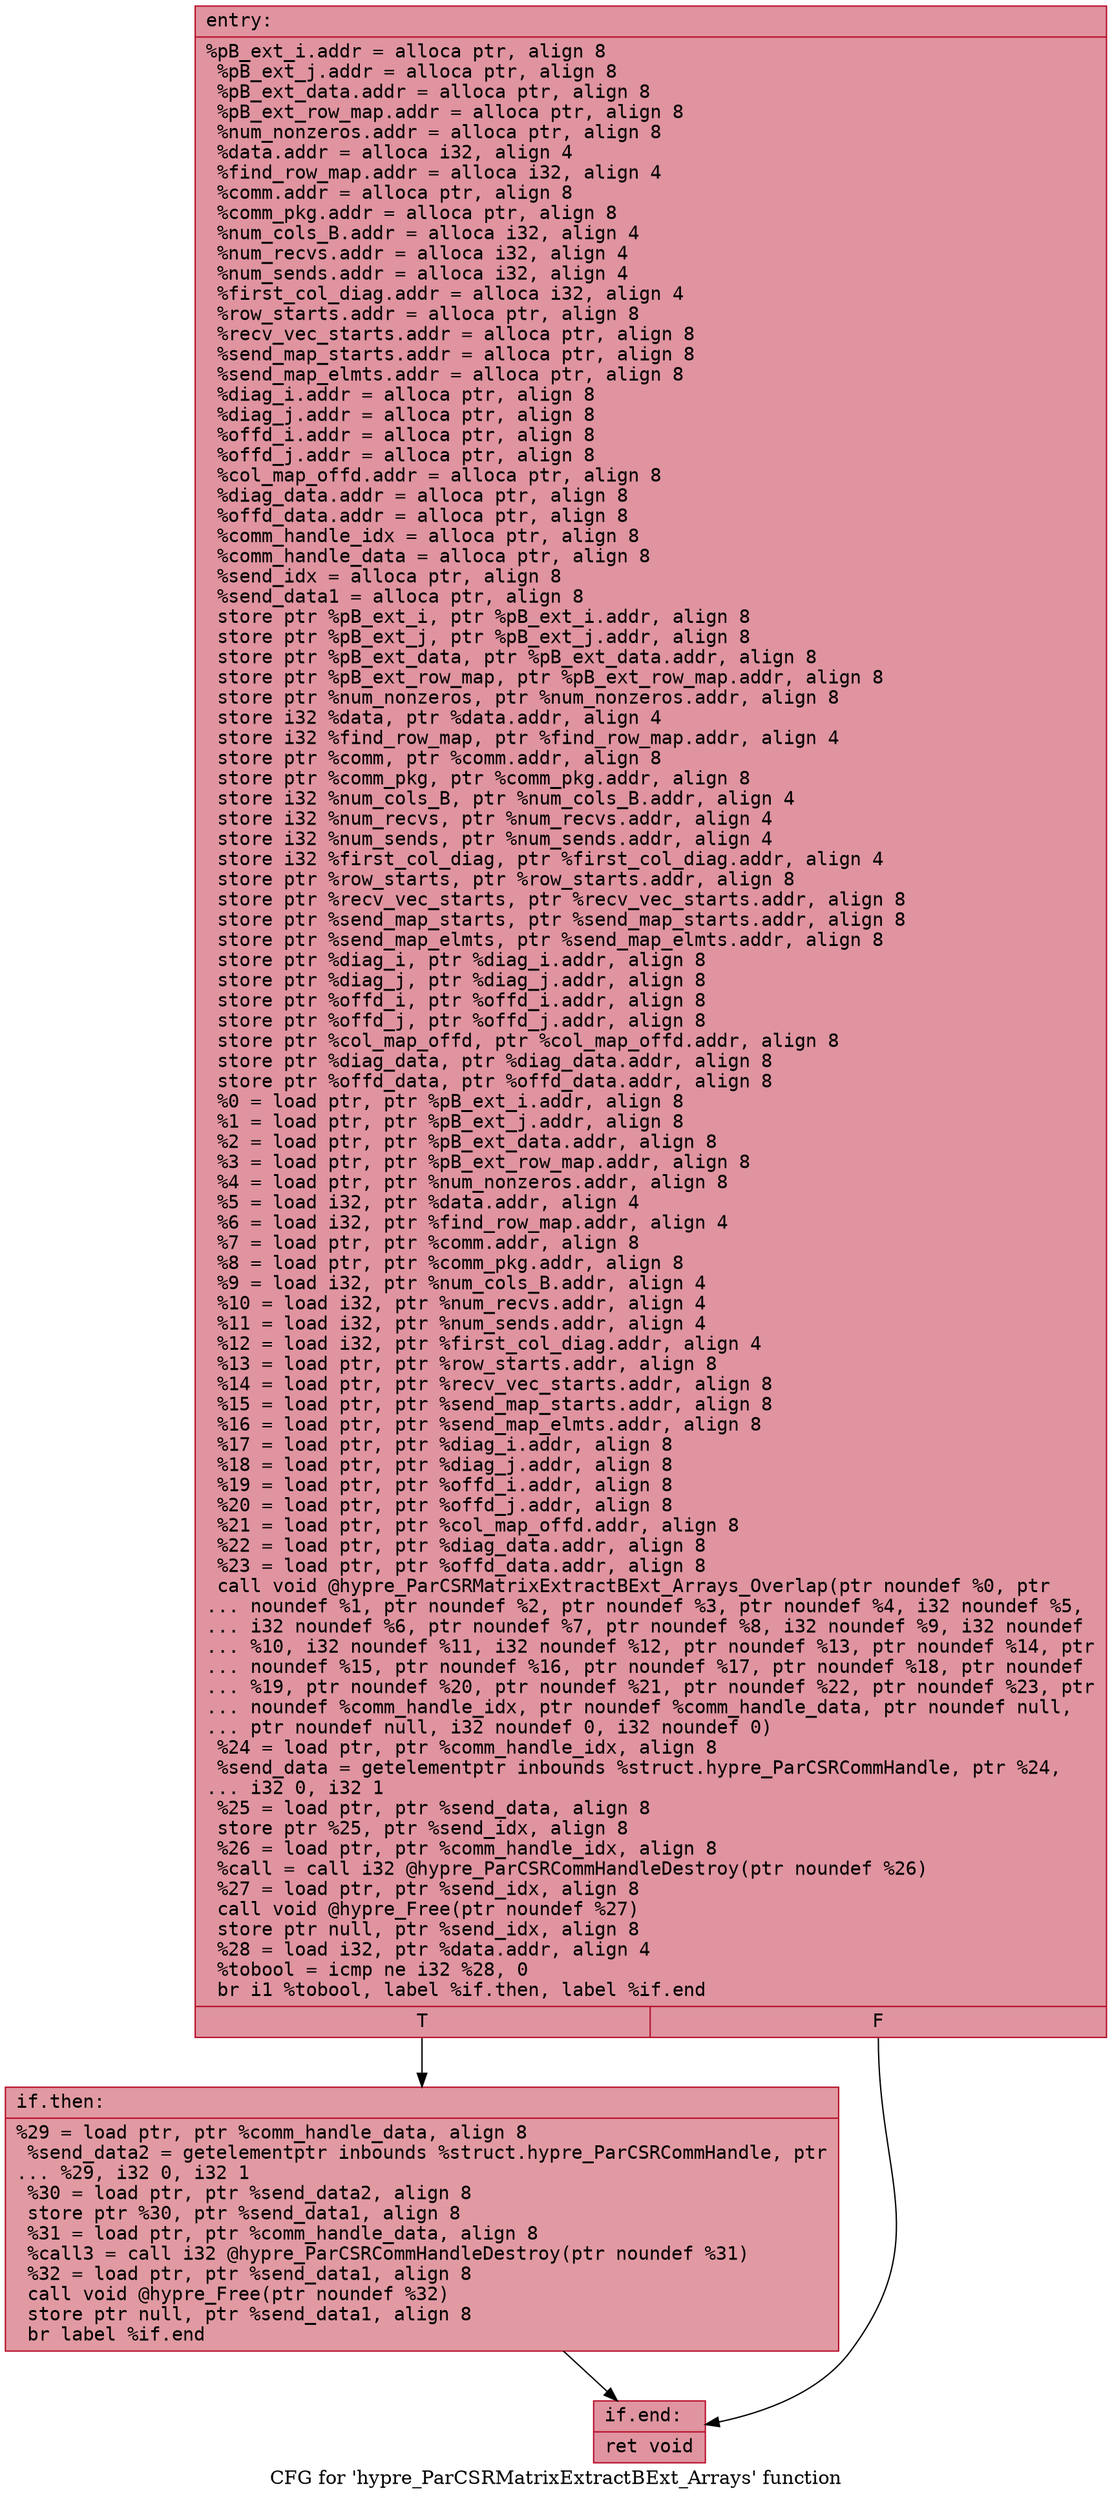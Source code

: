 digraph "CFG for 'hypre_ParCSRMatrixExtractBExt_Arrays' function" {
	label="CFG for 'hypre_ParCSRMatrixExtractBExt_Arrays' function";

	Node0x55acc0c1b250 [shape=record,color="#b70d28ff", style=filled, fillcolor="#b70d2870" fontname="Courier",label="{entry:\l|  %pB_ext_i.addr = alloca ptr, align 8\l  %pB_ext_j.addr = alloca ptr, align 8\l  %pB_ext_data.addr = alloca ptr, align 8\l  %pB_ext_row_map.addr = alloca ptr, align 8\l  %num_nonzeros.addr = alloca ptr, align 8\l  %data.addr = alloca i32, align 4\l  %find_row_map.addr = alloca i32, align 4\l  %comm.addr = alloca ptr, align 8\l  %comm_pkg.addr = alloca ptr, align 8\l  %num_cols_B.addr = alloca i32, align 4\l  %num_recvs.addr = alloca i32, align 4\l  %num_sends.addr = alloca i32, align 4\l  %first_col_diag.addr = alloca i32, align 4\l  %row_starts.addr = alloca ptr, align 8\l  %recv_vec_starts.addr = alloca ptr, align 8\l  %send_map_starts.addr = alloca ptr, align 8\l  %send_map_elmts.addr = alloca ptr, align 8\l  %diag_i.addr = alloca ptr, align 8\l  %diag_j.addr = alloca ptr, align 8\l  %offd_i.addr = alloca ptr, align 8\l  %offd_j.addr = alloca ptr, align 8\l  %col_map_offd.addr = alloca ptr, align 8\l  %diag_data.addr = alloca ptr, align 8\l  %offd_data.addr = alloca ptr, align 8\l  %comm_handle_idx = alloca ptr, align 8\l  %comm_handle_data = alloca ptr, align 8\l  %send_idx = alloca ptr, align 8\l  %send_data1 = alloca ptr, align 8\l  store ptr %pB_ext_i, ptr %pB_ext_i.addr, align 8\l  store ptr %pB_ext_j, ptr %pB_ext_j.addr, align 8\l  store ptr %pB_ext_data, ptr %pB_ext_data.addr, align 8\l  store ptr %pB_ext_row_map, ptr %pB_ext_row_map.addr, align 8\l  store ptr %num_nonzeros, ptr %num_nonzeros.addr, align 8\l  store i32 %data, ptr %data.addr, align 4\l  store i32 %find_row_map, ptr %find_row_map.addr, align 4\l  store ptr %comm, ptr %comm.addr, align 8\l  store ptr %comm_pkg, ptr %comm_pkg.addr, align 8\l  store i32 %num_cols_B, ptr %num_cols_B.addr, align 4\l  store i32 %num_recvs, ptr %num_recvs.addr, align 4\l  store i32 %num_sends, ptr %num_sends.addr, align 4\l  store i32 %first_col_diag, ptr %first_col_diag.addr, align 4\l  store ptr %row_starts, ptr %row_starts.addr, align 8\l  store ptr %recv_vec_starts, ptr %recv_vec_starts.addr, align 8\l  store ptr %send_map_starts, ptr %send_map_starts.addr, align 8\l  store ptr %send_map_elmts, ptr %send_map_elmts.addr, align 8\l  store ptr %diag_i, ptr %diag_i.addr, align 8\l  store ptr %diag_j, ptr %diag_j.addr, align 8\l  store ptr %offd_i, ptr %offd_i.addr, align 8\l  store ptr %offd_j, ptr %offd_j.addr, align 8\l  store ptr %col_map_offd, ptr %col_map_offd.addr, align 8\l  store ptr %diag_data, ptr %diag_data.addr, align 8\l  store ptr %offd_data, ptr %offd_data.addr, align 8\l  %0 = load ptr, ptr %pB_ext_i.addr, align 8\l  %1 = load ptr, ptr %pB_ext_j.addr, align 8\l  %2 = load ptr, ptr %pB_ext_data.addr, align 8\l  %3 = load ptr, ptr %pB_ext_row_map.addr, align 8\l  %4 = load ptr, ptr %num_nonzeros.addr, align 8\l  %5 = load i32, ptr %data.addr, align 4\l  %6 = load i32, ptr %find_row_map.addr, align 4\l  %7 = load ptr, ptr %comm.addr, align 8\l  %8 = load ptr, ptr %comm_pkg.addr, align 8\l  %9 = load i32, ptr %num_cols_B.addr, align 4\l  %10 = load i32, ptr %num_recvs.addr, align 4\l  %11 = load i32, ptr %num_sends.addr, align 4\l  %12 = load i32, ptr %first_col_diag.addr, align 4\l  %13 = load ptr, ptr %row_starts.addr, align 8\l  %14 = load ptr, ptr %recv_vec_starts.addr, align 8\l  %15 = load ptr, ptr %send_map_starts.addr, align 8\l  %16 = load ptr, ptr %send_map_elmts.addr, align 8\l  %17 = load ptr, ptr %diag_i.addr, align 8\l  %18 = load ptr, ptr %diag_j.addr, align 8\l  %19 = load ptr, ptr %offd_i.addr, align 8\l  %20 = load ptr, ptr %offd_j.addr, align 8\l  %21 = load ptr, ptr %col_map_offd.addr, align 8\l  %22 = load ptr, ptr %diag_data.addr, align 8\l  %23 = load ptr, ptr %offd_data.addr, align 8\l  call void @hypre_ParCSRMatrixExtractBExt_Arrays_Overlap(ptr noundef %0, ptr\l... noundef %1, ptr noundef %2, ptr noundef %3, ptr noundef %4, i32 noundef %5,\l... i32 noundef %6, ptr noundef %7, ptr noundef %8, i32 noundef %9, i32 noundef\l... %10, i32 noundef %11, i32 noundef %12, ptr noundef %13, ptr noundef %14, ptr\l... noundef %15, ptr noundef %16, ptr noundef %17, ptr noundef %18, ptr noundef\l... %19, ptr noundef %20, ptr noundef %21, ptr noundef %22, ptr noundef %23, ptr\l... noundef %comm_handle_idx, ptr noundef %comm_handle_data, ptr noundef null,\l... ptr noundef null, i32 noundef 0, i32 noundef 0)\l  %24 = load ptr, ptr %comm_handle_idx, align 8\l  %send_data = getelementptr inbounds %struct.hypre_ParCSRCommHandle, ptr %24,\l... i32 0, i32 1\l  %25 = load ptr, ptr %send_data, align 8\l  store ptr %25, ptr %send_idx, align 8\l  %26 = load ptr, ptr %comm_handle_idx, align 8\l  %call = call i32 @hypre_ParCSRCommHandleDestroy(ptr noundef %26)\l  %27 = load ptr, ptr %send_idx, align 8\l  call void @hypre_Free(ptr noundef %27)\l  store ptr null, ptr %send_idx, align 8\l  %28 = load i32, ptr %data.addr, align 4\l  %tobool = icmp ne i32 %28, 0\l  br i1 %tobool, label %if.then, label %if.end\l|{<s0>T|<s1>F}}"];
	Node0x55acc0c1b250:s0 -> Node0x55acc0cd2ce0[tooltip="entry -> if.then\nProbability 62.50%" ];
	Node0x55acc0c1b250:s1 -> Node0x55acc0cd2d30[tooltip="entry -> if.end\nProbability 37.50%" ];
	Node0x55acc0cd2ce0 [shape=record,color="#b70d28ff", style=filled, fillcolor="#bb1b2c70" fontname="Courier",label="{if.then:\l|  %29 = load ptr, ptr %comm_handle_data, align 8\l  %send_data2 = getelementptr inbounds %struct.hypre_ParCSRCommHandle, ptr\l... %29, i32 0, i32 1\l  %30 = load ptr, ptr %send_data2, align 8\l  store ptr %30, ptr %send_data1, align 8\l  %31 = load ptr, ptr %comm_handle_data, align 8\l  %call3 = call i32 @hypre_ParCSRCommHandleDestroy(ptr noundef %31)\l  %32 = load ptr, ptr %send_data1, align 8\l  call void @hypre_Free(ptr noundef %32)\l  store ptr null, ptr %send_data1, align 8\l  br label %if.end\l}"];
	Node0x55acc0cd2ce0 -> Node0x55acc0cd2d30[tooltip="if.then -> if.end\nProbability 100.00%" ];
	Node0x55acc0cd2d30 [shape=record,color="#b70d28ff", style=filled, fillcolor="#b70d2870" fontname="Courier",label="{if.end:\l|  ret void\l}"];
}
